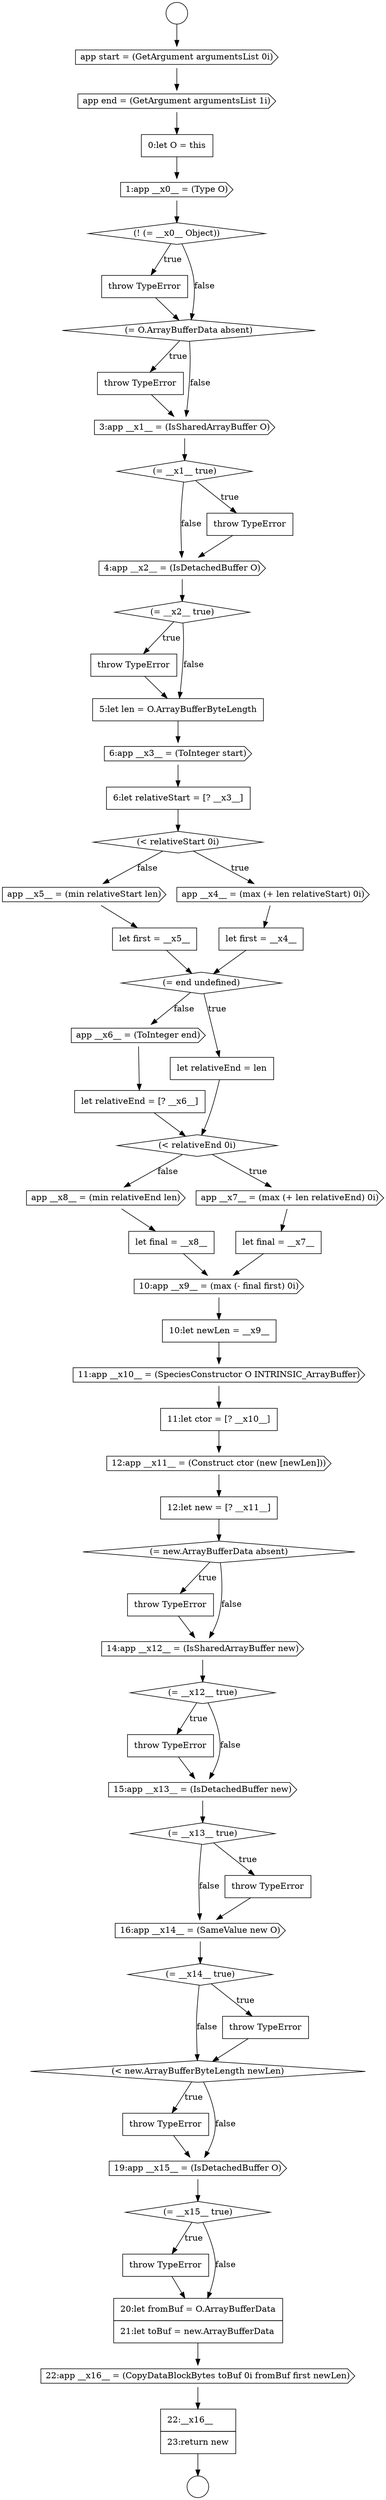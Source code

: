 digraph {
  node16268 [shape=diamond, label=<<font color="black">(= new.ArrayBufferData absent)</font>> color="black" fillcolor="white" style=filled]
  node16272 [shape=none, margin=0, label=<<font color="black">
    <table border="0" cellborder="1" cellspacing="0" cellpadding="10">
      <tr><td align="left">throw TypeError</td></tr>
    </table>
  </font>> color="black" fillcolor="white" style=filled]
  node16276 [shape=cds, label=<<font color="black">16:app __x14__ = (SameValue new O)</font>> color="black" fillcolor="white" style=filled]
  node16279 [shape=diamond, label=<<font color="black">(&lt; new.ArrayBufferByteLength newLen)</font>> color="black" fillcolor="white" style=filled]
  node16275 [shape=none, margin=0, label=<<font color="black">
    <table border="0" cellborder="1" cellspacing="0" cellpadding="10">
      <tr><td align="left">throw TypeError</td></tr>
    </table>
  </font>> color="black" fillcolor="white" style=filled]
  node16278 [shape=none, margin=0, label=<<font color="black">
    <table border="0" cellborder="1" cellspacing="0" cellpadding="10">
      <tr><td align="left">throw TypeError</td></tr>
    </table>
  </font>> color="black" fillcolor="white" style=filled]
  node16246 [shape=cds, label=<<font color="black">6:app __x3__ = (ToInteger start)</font>> color="black" fillcolor="white" style=filled]
  node16266 [shape=cds, label=<<font color="black">12:app __x11__ = (Construct ctor (new [newLen]))</font>> color="black" fillcolor="white" style=filled]
  node16250 [shape=none, margin=0, label=<<font color="black">
    <table border="0" cellborder="1" cellspacing="0" cellpadding="10">
      <tr><td align="left">let first = __x4__</td></tr>
    </table>
  </font>> color="black" fillcolor="white" style=filled]
  node16261 [shape=none, margin=0, label=<<font color="black">
    <table border="0" cellborder="1" cellspacing="0" cellpadding="10">
      <tr><td align="left">let final = __x8__</td></tr>
    </table>
  </font>> color="black" fillcolor="white" style=filled]
  node16243 [shape=diamond, label=<<font color="black">(= __x2__ true)</font>> color="black" fillcolor="white" style=filled]
  node16248 [shape=diamond, label=<<font color="black">(&lt; relativeStart 0i)</font>> color="black" fillcolor="white" style=filled]
  node16280 [shape=none, margin=0, label=<<font color="black">
    <table border="0" cellborder="1" cellspacing="0" cellpadding="10">
      <tr><td align="left">throw TypeError</td></tr>
    </table>
  </font>> color="black" fillcolor="white" style=filled]
  node16229 [shape=circle label=" " color="black" fillcolor="white" style=filled]
  node16283 [shape=none, margin=0, label=<<font color="black">
    <table border="0" cellborder="1" cellspacing="0" cellpadding="10">
      <tr><td align="left">throw TypeError</td></tr>
    </table>
  </font>> color="black" fillcolor="white" style=filled]
  node16236 [shape=none, margin=0, label=<<font color="black">
    <table border="0" cellborder="1" cellspacing="0" cellpadding="10">
      <tr><td align="left">throw TypeError</td></tr>
    </table>
  </font>> color="black" fillcolor="white" style=filled]
  node16251 [shape=cds, label=<<font color="black">app __x5__ = (min relativeStart len)</font>> color="black" fillcolor="white" style=filled]
  node16240 [shape=diamond, label=<<font color="black">(= __x1__ true)</font>> color="black" fillcolor="white" style=filled]
  node16255 [shape=cds, label=<<font color="black">app __x6__ = (ToInteger end)</font>> color="black" fillcolor="white" style=filled]
  node16244 [shape=none, margin=0, label=<<font color="black">
    <table border="0" cellborder="1" cellspacing="0" cellpadding="10">
      <tr><td align="left">throw TypeError</td></tr>
    </table>
  </font>> color="black" fillcolor="white" style=filled]
  node16259 [shape=none, margin=0, label=<<font color="black">
    <table border="0" cellborder="1" cellspacing="0" cellpadding="10">
      <tr><td align="left">let final = __x7__</td></tr>
    </table>
  </font>> color="black" fillcolor="white" style=filled]
  node16264 [shape=cds, label=<<font color="black">11:app __x10__ = (SpeciesConstructor O INTRINSIC_ArrayBuffer)</font>> color="black" fillcolor="white" style=filled]
  node16247 [shape=none, margin=0, label=<<font color="black">
    <table border="0" cellborder="1" cellspacing="0" cellpadding="10">
      <tr><td align="left">6:let relativeStart = [? __x3__]</td></tr>
    </table>
  </font>> color="black" fillcolor="white" style=filled]
  node16274 [shape=diamond, label=<<font color="black">(= __x13__ true)</font>> color="black" fillcolor="white" style=filled]
  node16252 [shape=none, margin=0, label=<<font color="black">
    <table border="0" cellborder="1" cellspacing="0" cellpadding="10">
      <tr><td align="left">let first = __x5__</td></tr>
    </table>
  </font>> color="black" fillcolor="white" style=filled]
  node16232 [shape=cds, label=<<font color="black">app end = (GetArgument argumentsList 1i)</font>> color="black" fillcolor="white" style=filled]
  node16284 [shape=none, margin=0, label=<<font color="black">
    <table border="0" cellborder="1" cellspacing="0" cellpadding="10">
      <tr><td align="left">20:let fromBuf = O.ArrayBufferData</td></tr>
      <tr><td align="left">21:let toBuf = new.ArrayBufferData</td></tr>
    </table>
  </font>> color="black" fillcolor="white" style=filled]
  node16242 [shape=cds, label=<<font color="black">4:app __x2__ = (IsDetachedBuffer O)</font>> color="black" fillcolor="white" style=filled]
  node16269 [shape=none, margin=0, label=<<font color="black">
    <table border="0" cellborder="1" cellspacing="0" cellpadding="10">
      <tr><td align="left">throw TypeError</td></tr>
    </table>
  </font>> color="black" fillcolor="white" style=filled]
  node16237 [shape=diamond, label=<<font color="black">(= O.ArrayBufferData absent)</font>> color="black" fillcolor="white" style=filled]
  node16265 [shape=none, margin=0, label=<<font color="black">
    <table border="0" cellborder="1" cellspacing="0" cellpadding="10">
      <tr><td align="left">11:let ctor = [? __x10__]</td></tr>
    </table>
  </font>> color="black" fillcolor="white" style=filled]
  node16233 [shape=none, margin=0, label=<<font color="black">
    <table border="0" cellborder="1" cellspacing="0" cellpadding="10">
      <tr><td align="left">0:let O = this</td></tr>
    </table>
  </font>> color="black" fillcolor="white" style=filled]
  node16260 [shape=cds, label=<<font color="black">app __x8__ = (min relativeEnd len)</font>> color="black" fillcolor="white" style=filled]
  node16258 [shape=cds, label=<<font color="black">app __x7__ = (max (+ len relativeEnd) 0i)</font>> color="black" fillcolor="white" style=filled]
  node16231 [shape=cds, label=<<font color="black">app start = (GetArgument argumentsList 0i)</font>> color="black" fillcolor="white" style=filled]
  node16263 [shape=none, margin=0, label=<<font color="black">
    <table border="0" cellborder="1" cellspacing="0" cellpadding="10">
      <tr><td align="left">10:let newLen = __x9__</td></tr>
    </table>
  </font>> color="black" fillcolor="white" style=filled]
  node16273 [shape=cds, label=<<font color="black">15:app __x13__ = (IsDetachedBuffer new)</font>> color="black" fillcolor="white" style=filled]
  node16241 [shape=none, margin=0, label=<<font color="black">
    <table border="0" cellborder="1" cellspacing="0" cellpadding="10">
      <tr><td align="left">throw TypeError</td></tr>
    </table>
  </font>> color="black" fillcolor="white" style=filled]
  node16238 [shape=none, margin=0, label=<<font color="black">
    <table border="0" cellborder="1" cellspacing="0" cellpadding="10">
      <tr><td align="left">throw TypeError</td></tr>
    </table>
  </font>> color="black" fillcolor="white" style=filled]
  node16270 [shape=cds, label=<<font color="black">14:app __x12__ = (IsSharedArrayBuffer new)</font>> color="black" fillcolor="white" style=filled]
  node16253 [shape=diamond, label=<<font color="black">(= end undefined)</font>> color="black" fillcolor="white" style=filled]
  node16285 [shape=cds, label=<<font color="black">22:app __x16__ = (CopyDataBlockBytes toBuf 0i fromBuf first newLen)</font>> color="black" fillcolor="white" style=filled]
  node16249 [shape=cds, label=<<font color="black">app __x4__ = (max (+ len relativeStart) 0i)</font>> color="black" fillcolor="white" style=filled]
  node16281 [shape=cds, label=<<font color="black">19:app __x15__ = (IsDetachedBuffer O)</font>> color="black" fillcolor="white" style=filled]
  node16234 [shape=cds, label=<<font color="black">1:app __x0__ = (Type O)</font>> color="black" fillcolor="white" style=filled]
  node16230 [shape=circle label=" " color="black" fillcolor="white" style=filled]
  node16262 [shape=cds, label=<<font color="black">10:app __x9__ = (max (- final first) 0i)</font>> color="black" fillcolor="white" style=filled]
  node16277 [shape=diamond, label=<<font color="black">(= __x14__ true)</font>> color="black" fillcolor="white" style=filled]
  node16245 [shape=none, margin=0, label=<<font color="black">
    <table border="0" cellborder="1" cellspacing="0" cellpadding="10">
      <tr><td align="left">5:let len = O.ArrayBufferByteLength</td></tr>
    </table>
  </font>> color="black" fillcolor="white" style=filled]
  node16257 [shape=diamond, label=<<font color="black">(&lt; relativeEnd 0i)</font>> color="black" fillcolor="white" style=filled]
  node16267 [shape=none, margin=0, label=<<font color="black">
    <table border="0" cellborder="1" cellspacing="0" cellpadding="10">
      <tr><td align="left">12:let new = [? __x11__]</td></tr>
    </table>
  </font>> color="black" fillcolor="white" style=filled]
  node16271 [shape=diamond, label=<<font color="black">(= __x12__ true)</font>> color="black" fillcolor="white" style=filled]
  node16235 [shape=diamond, label=<<font color="black">(! (= __x0__ Object))</font>> color="black" fillcolor="white" style=filled]
  node16286 [shape=none, margin=0, label=<<font color="black">
    <table border="0" cellborder="1" cellspacing="0" cellpadding="10">
      <tr><td align="left">22:__x16__</td></tr>
      <tr><td align="left">23:return new</td></tr>
    </table>
  </font>> color="black" fillcolor="white" style=filled]
  node16256 [shape=none, margin=0, label=<<font color="black">
    <table border="0" cellborder="1" cellspacing="0" cellpadding="10">
      <tr><td align="left">let relativeEnd = [? __x6__]</td></tr>
    </table>
  </font>> color="black" fillcolor="white" style=filled]
  node16254 [shape=none, margin=0, label=<<font color="black">
    <table border="0" cellborder="1" cellspacing="0" cellpadding="10">
      <tr><td align="left">let relativeEnd = len</td></tr>
    </table>
  </font>> color="black" fillcolor="white" style=filled]
  node16239 [shape=cds, label=<<font color="black">3:app __x1__ = (IsSharedArrayBuffer O)</font>> color="black" fillcolor="white" style=filled]
  node16282 [shape=diamond, label=<<font color="black">(= __x15__ true)</font>> color="black" fillcolor="white" style=filled]
  node16236 -> node16237 [ color="black"]
  node16285 -> node16286 [ color="black"]
  node16279 -> node16280 [label=<<font color="black">true</font>> color="black"]
  node16279 -> node16281 [label=<<font color="black">false</font>> color="black"]
  node16273 -> node16274 [ color="black"]
  node16282 -> node16283 [label=<<font color="black">true</font>> color="black"]
  node16282 -> node16284 [label=<<font color="black">false</font>> color="black"]
  node16259 -> node16262 [ color="black"]
  node16256 -> node16257 [ color="black"]
  node16249 -> node16250 [ color="black"]
  node16276 -> node16277 [ color="black"]
  node16235 -> node16236 [label=<<font color="black">true</font>> color="black"]
  node16235 -> node16237 [label=<<font color="black">false</font>> color="black"]
  node16238 -> node16239 [ color="black"]
  node16244 -> node16245 [ color="black"]
  node16274 -> node16275 [label=<<font color="black">true</font>> color="black"]
  node16274 -> node16276 [label=<<font color="black">false</font>> color="black"]
  node16277 -> node16278 [label=<<font color="black">true</font>> color="black"]
  node16277 -> node16279 [label=<<font color="black">false</font>> color="black"]
  node16265 -> node16266 [ color="black"]
  node16247 -> node16248 [ color="black"]
  node16233 -> node16234 [ color="black"]
  node16257 -> node16258 [label=<<font color="black">true</font>> color="black"]
  node16257 -> node16260 [label=<<font color="black">false</font>> color="black"]
  node16266 -> node16267 [ color="black"]
  node16248 -> node16249 [label=<<font color="black">true</font>> color="black"]
  node16248 -> node16251 [label=<<font color="black">false</font>> color="black"]
  node16243 -> node16244 [label=<<font color="black">true</font>> color="black"]
  node16243 -> node16245 [label=<<font color="black">false</font>> color="black"]
  node16281 -> node16282 [ color="black"]
  node16270 -> node16271 [ color="black"]
  node16239 -> node16240 [ color="black"]
  node16231 -> node16232 [ color="black"]
  node16278 -> node16279 [ color="black"]
  node16237 -> node16238 [label=<<font color="black">true</font>> color="black"]
  node16237 -> node16239 [label=<<font color="black">false</font>> color="black"]
  node16261 -> node16262 [ color="black"]
  node16253 -> node16254 [label=<<font color="black">true</font>> color="black"]
  node16253 -> node16255 [label=<<font color="black">false</font>> color="black"]
  node16280 -> node16281 [ color="black"]
  node16254 -> node16257 [ color="black"]
  node16262 -> node16263 [ color="black"]
  node16250 -> node16253 [ color="black"]
  node16234 -> node16235 [ color="black"]
  node16286 -> node16230 [ color="black"]
  node16283 -> node16284 [ color="black"]
  node16252 -> node16253 [ color="black"]
  node16284 -> node16285 [ color="black"]
  node16241 -> node16242 [ color="black"]
  node16229 -> node16231 [ color="black"]
  node16246 -> node16247 [ color="black"]
  node16232 -> node16233 [ color="black"]
  node16263 -> node16264 [ color="black"]
  node16240 -> node16241 [label=<<font color="black">true</font>> color="black"]
  node16240 -> node16242 [label=<<font color="black">false</font>> color="black"]
  node16255 -> node16256 [ color="black"]
  node16267 -> node16268 [ color="black"]
  node16271 -> node16272 [label=<<font color="black">true</font>> color="black"]
  node16271 -> node16273 [label=<<font color="black">false</font>> color="black"]
  node16242 -> node16243 [ color="black"]
  node16264 -> node16265 [ color="black"]
  node16269 -> node16270 [ color="black"]
  node16251 -> node16252 [ color="black"]
  node16275 -> node16276 [ color="black"]
  node16272 -> node16273 [ color="black"]
  node16245 -> node16246 [ color="black"]
  node16268 -> node16269 [label=<<font color="black">true</font>> color="black"]
  node16268 -> node16270 [label=<<font color="black">false</font>> color="black"]
  node16260 -> node16261 [ color="black"]
  node16258 -> node16259 [ color="black"]
}
